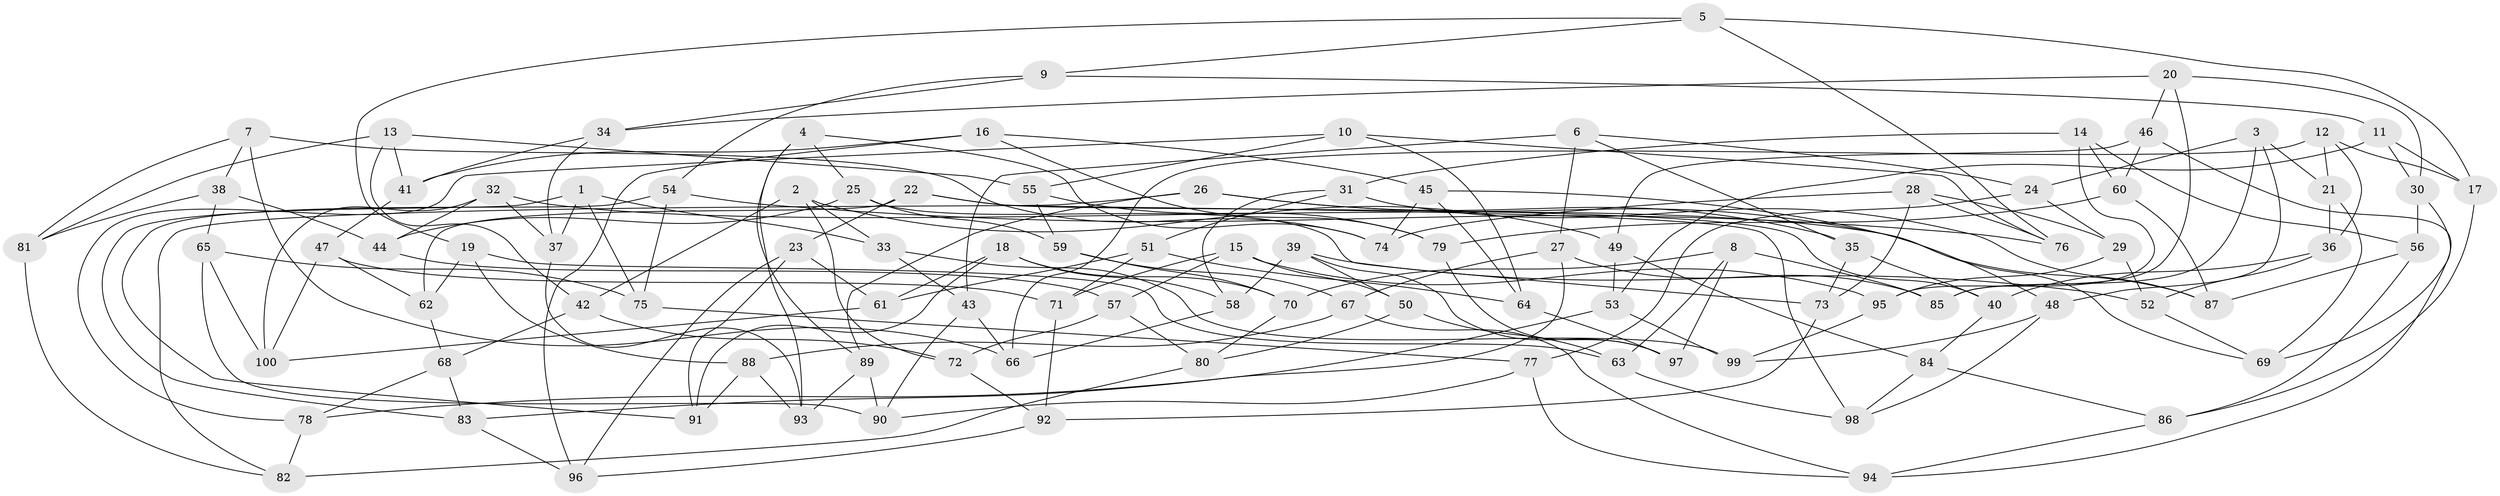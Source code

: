 // Generated by graph-tools (version 1.1) at 2025/03/03/09/25 03:03:01]
// undirected, 100 vertices, 200 edges
graph export_dot {
graph [start="1"]
  node [color=gray90,style=filled];
  1;
  2;
  3;
  4;
  5;
  6;
  7;
  8;
  9;
  10;
  11;
  12;
  13;
  14;
  15;
  16;
  17;
  18;
  19;
  20;
  21;
  22;
  23;
  24;
  25;
  26;
  27;
  28;
  29;
  30;
  31;
  32;
  33;
  34;
  35;
  36;
  37;
  38;
  39;
  40;
  41;
  42;
  43;
  44;
  45;
  46;
  47;
  48;
  49;
  50;
  51;
  52;
  53;
  54;
  55;
  56;
  57;
  58;
  59;
  60;
  61;
  62;
  63;
  64;
  65;
  66;
  67;
  68;
  69;
  70;
  71;
  72;
  73;
  74;
  75;
  76;
  77;
  78;
  79;
  80;
  81;
  82;
  83;
  84;
  85;
  86;
  87;
  88;
  89;
  90;
  91;
  92;
  93;
  94;
  95;
  96;
  97;
  98;
  99;
  100;
  1 -- 33;
  1 -- 75;
  1 -- 83;
  1 -- 37;
  2 -- 42;
  2 -- 49;
  2 -- 72;
  2 -- 33;
  3 -- 21;
  3 -- 48;
  3 -- 24;
  3 -- 85;
  4 -- 25;
  4 -- 89;
  4 -- 74;
  4 -- 93;
  5 -- 9;
  5 -- 76;
  5 -- 19;
  5 -- 17;
  6 -- 35;
  6 -- 24;
  6 -- 43;
  6 -- 27;
  7 -- 66;
  7 -- 81;
  7 -- 74;
  7 -- 38;
  8 -- 70;
  8 -- 85;
  8 -- 97;
  8 -- 63;
  9 -- 34;
  9 -- 11;
  9 -- 54;
  10 -- 64;
  10 -- 55;
  10 -- 78;
  10 -- 76;
  11 -- 17;
  11 -- 30;
  11 -- 53;
  12 -- 17;
  12 -- 21;
  12 -- 36;
  12 -- 66;
  13 -- 55;
  13 -- 81;
  13 -- 42;
  13 -- 41;
  14 -- 60;
  14 -- 56;
  14 -- 31;
  14 -- 95;
  15 -- 95;
  15 -- 71;
  15 -- 50;
  15 -- 57;
  16 -- 79;
  16 -- 96;
  16 -- 45;
  16 -- 41;
  17 -- 86;
  18 -- 91;
  18 -- 70;
  18 -- 61;
  18 -- 58;
  19 -- 62;
  19 -- 63;
  19 -- 88;
  20 -- 34;
  20 -- 30;
  20 -- 46;
  20 -- 85;
  21 -- 36;
  21 -- 69;
  22 -- 62;
  22 -- 23;
  22 -- 98;
  22 -- 40;
  23 -- 61;
  23 -- 91;
  23 -- 96;
  24 -- 77;
  24 -- 29;
  25 -- 59;
  25 -- 44;
  25 -- 73;
  26 -- 82;
  26 -- 69;
  26 -- 35;
  26 -- 89;
  27 -- 67;
  27 -- 83;
  27 -- 85;
  28 -- 29;
  28 -- 73;
  28 -- 74;
  28 -- 76;
  29 -- 52;
  29 -- 95;
  30 -- 69;
  30 -- 56;
  31 -- 87;
  31 -- 58;
  31 -- 51;
  32 -- 87;
  32 -- 100;
  32 -- 37;
  32 -- 44;
  33 -- 43;
  33 -- 99;
  34 -- 37;
  34 -- 41;
  35 -- 40;
  35 -- 73;
  36 -- 40;
  36 -- 52;
  37 -- 93;
  38 -- 65;
  38 -- 81;
  38 -- 44;
  39 -- 97;
  39 -- 52;
  39 -- 50;
  39 -- 58;
  40 -- 84;
  41 -- 47;
  42 -- 68;
  42 -- 72;
  43 -- 66;
  43 -- 90;
  44 -- 57;
  45 -- 48;
  45 -- 64;
  45 -- 74;
  46 -- 60;
  46 -- 49;
  46 -- 94;
  47 -- 100;
  47 -- 62;
  47 -- 71;
  48 -- 98;
  48 -- 99;
  49 -- 84;
  49 -- 53;
  50 -- 63;
  50 -- 80;
  51 -- 64;
  51 -- 61;
  51 -- 71;
  52 -- 69;
  53 -- 78;
  53 -- 99;
  54 -- 91;
  54 -- 76;
  54 -- 75;
  55 -- 79;
  55 -- 59;
  56 -- 87;
  56 -- 86;
  57 -- 72;
  57 -- 80;
  58 -- 66;
  59 -- 67;
  59 -- 70;
  60 -- 79;
  60 -- 87;
  61 -- 100;
  62 -- 68;
  63 -- 98;
  64 -- 97;
  65 -- 75;
  65 -- 90;
  65 -- 100;
  67 -- 94;
  67 -- 88;
  68 -- 78;
  68 -- 83;
  70 -- 80;
  71 -- 92;
  72 -- 92;
  73 -- 92;
  75 -- 77;
  77 -- 90;
  77 -- 94;
  78 -- 82;
  79 -- 97;
  80 -- 82;
  81 -- 82;
  83 -- 96;
  84 -- 98;
  84 -- 86;
  86 -- 94;
  88 -- 93;
  88 -- 91;
  89 -- 93;
  89 -- 90;
  92 -- 96;
  95 -- 99;
}
